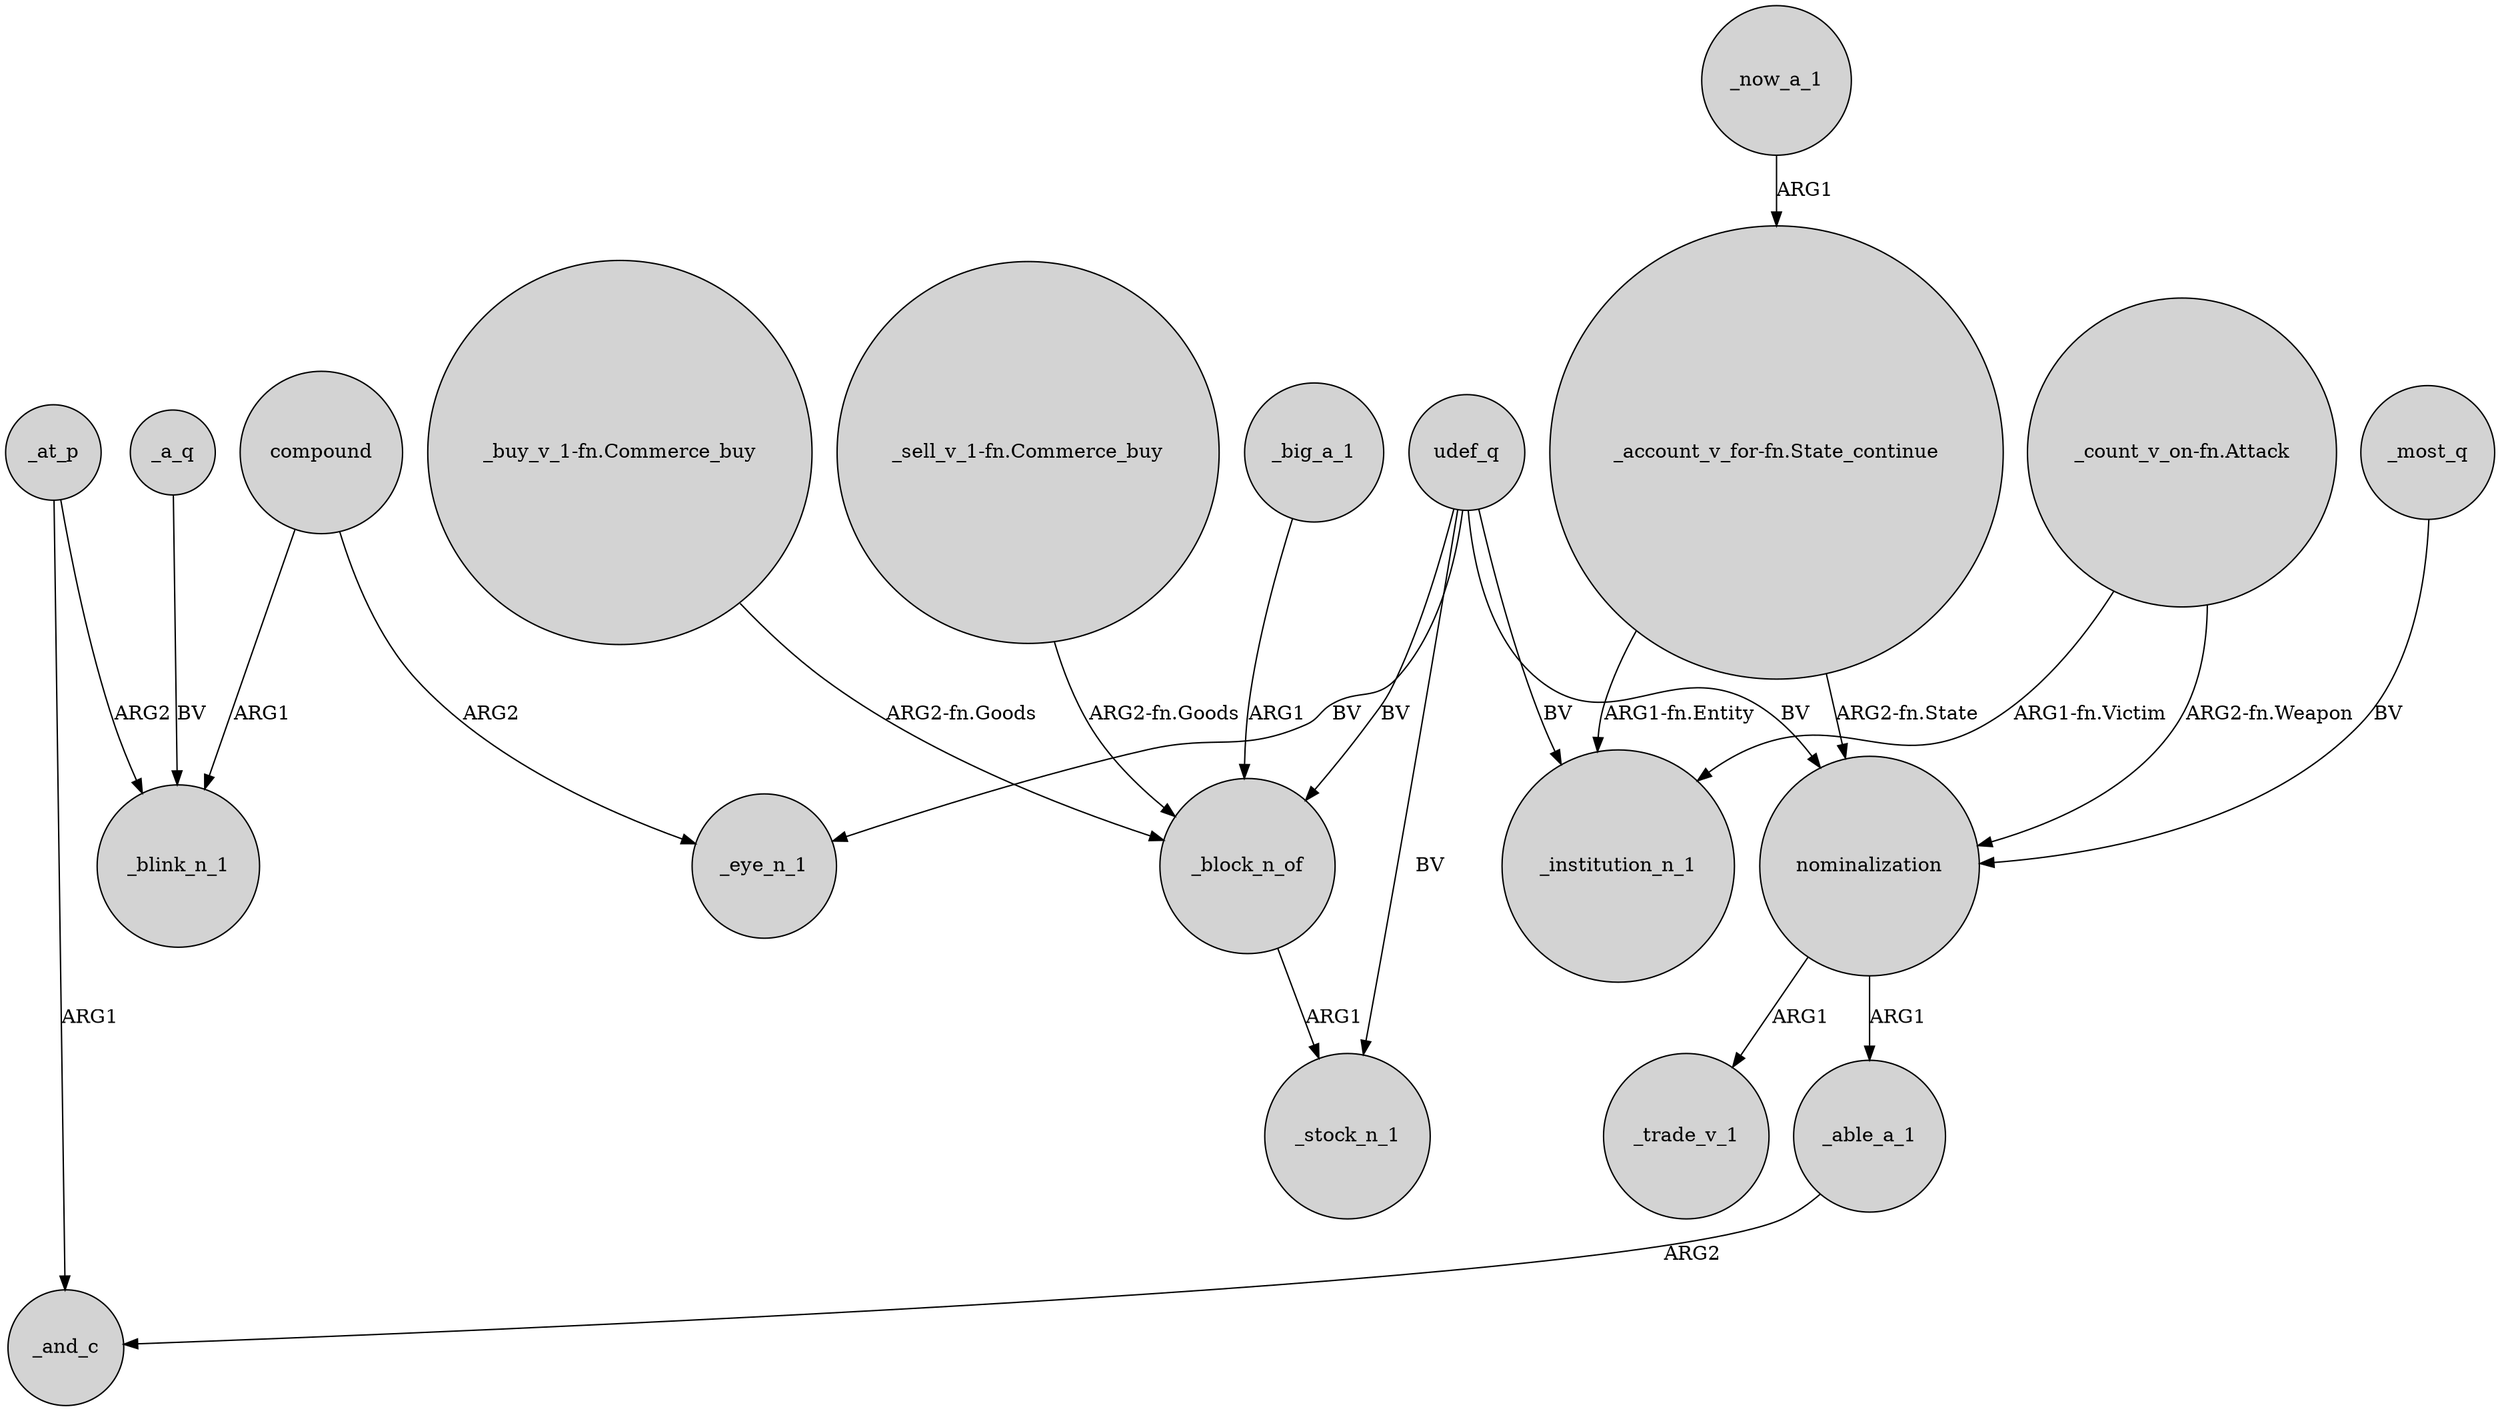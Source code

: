 digraph {
	node [shape=circle style=filled]
	udef_q -> _eye_n_1 [label=BV]
	compound -> _eye_n_1 [label=ARG2]
	"_account_v_for-fn.State_continue" -> nominalization [label="ARG2-fn.State"]
	_a_q -> _blink_n_1 [label=BV]
	nominalization -> _able_a_1 [label=ARG1]
	udef_q -> nominalization [label=BV]
	_now_a_1 -> "_account_v_for-fn.State_continue" [label=ARG1]
	_most_q -> nominalization [label=BV]
	_at_p -> _and_c [label=ARG1]
	_able_a_1 -> _and_c [label=ARG2]
	_at_p -> _blink_n_1 [label=ARG2]
	udef_q -> _stock_n_1 [label=BV]
	compound -> _blink_n_1 [label=ARG1]
	"_sell_v_1-fn.Commerce_buy" -> _block_n_of [label="ARG2-fn.Goods"]
	udef_q -> _block_n_of [label=BV]
	_big_a_1 -> _block_n_of [label=ARG1]
	udef_q -> _institution_n_1 [label=BV]
	_block_n_of -> _stock_n_1 [label=ARG1]
	"_buy_v_1-fn.Commerce_buy" -> _block_n_of [label="ARG2-fn.Goods"]
	"_count_v_on-fn.Attack" -> _institution_n_1 [label="ARG1-fn.Victim"]
	"_account_v_for-fn.State_continue" -> _institution_n_1 [label="ARG1-fn.Entity"]
	nominalization -> _trade_v_1 [label=ARG1]
	"_count_v_on-fn.Attack" -> nominalization [label="ARG2-fn.Weapon"]
}
